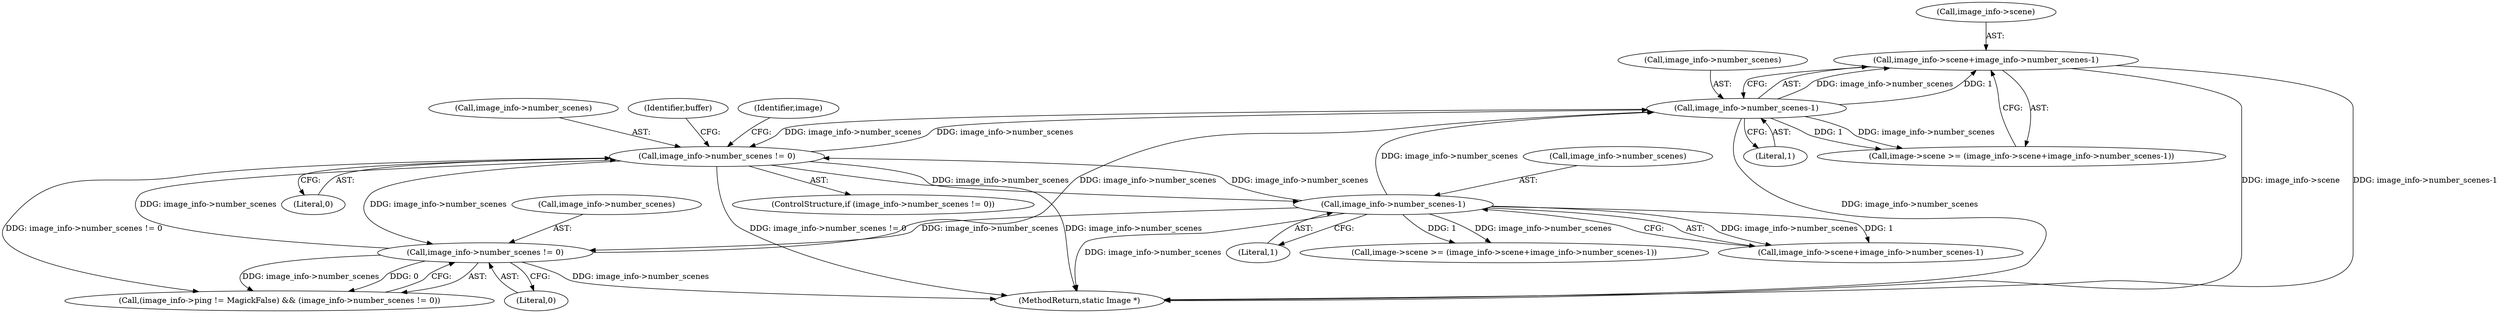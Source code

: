 digraph "0_ImageMagick_f6e9d0d9955e85bdd7540b251cd50d598dacc5e6_37@pointer" {
"1000241" [label="(Call,image_info->scene+image_info->number_scenes-1)"];
"1000245" [label="(Call,image_info->number_scenes-1)"];
"1000451" [label="(Call,image_info->number_scenes != 0)"];
"1000231" [label="(Call,image_info->number_scenes != 0)"];
"1000465" [label="(Call,image_info->number_scenes-1)"];
"1000241" [label="(Call,image_info->scene+image_info->number_scenes-1)"];
"1000451" [label="(Call,image_info->number_scenes != 0)"];
"1000225" [label="(Call,(image_info->ping != MagickFalse) && (image_info->number_scenes != 0))"];
"1000450" [label="(ControlStructure,if (image_info->number_scenes != 0))"];
"1000473" [label="(Identifier,buffer)"];
"1000231" [label="(Call,image_info->number_scenes != 0)"];
"1000232" [label="(Call,image_info->number_scenes)"];
"1000459" [label="(Identifier,image)"];
"1000245" [label="(Call,image_info->number_scenes-1)"];
"1000543" [label="(MethodReturn,static Image *)"];
"1000242" [label="(Call,image_info->scene)"];
"1000235" [label="(Literal,0)"];
"1000469" [label="(Literal,1)"];
"1000455" [label="(Literal,0)"];
"1000465" [label="(Call,image_info->number_scenes-1)"];
"1000452" [label="(Call,image_info->number_scenes)"];
"1000457" [label="(Call,image->scene >= (image_info->scene+image_info->number_scenes-1))"];
"1000466" [label="(Call,image_info->number_scenes)"];
"1000249" [label="(Literal,1)"];
"1000237" [label="(Call,image->scene >= (image_info->scene+image_info->number_scenes-1))"];
"1000246" [label="(Call,image_info->number_scenes)"];
"1000461" [label="(Call,image_info->scene+image_info->number_scenes-1)"];
"1000241" -> "1000237"  [label="AST: "];
"1000241" -> "1000245"  [label="CFG: "];
"1000242" -> "1000241"  [label="AST: "];
"1000245" -> "1000241"  [label="AST: "];
"1000237" -> "1000241"  [label="CFG: "];
"1000241" -> "1000543"  [label="DDG: image_info->scene"];
"1000241" -> "1000543"  [label="DDG: image_info->number_scenes-1"];
"1000245" -> "1000241"  [label="DDG: image_info->number_scenes"];
"1000245" -> "1000241"  [label="DDG: 1"];
"1000245" -> "1000249"  [label="CFG: "];
"1000246" -> "1000245"  [label="AST: "];
"1000249" -> "1000245"  [label="AST: "];
"1000245" -> "1000543"  [label="DDG: image_info->number_scenes"];
"1000245" -> "1000237"  [label="DDG: image_info->number_scenes"];
"1000245" -> "1000237"  [label="DDG: 1"];
"1000451" -> "1000245"  [label="DDG: image_info->number_scenes"];
"1000231" -> "1000245"  [label="DDG: image_info->number_scenes"];
"1000465" -> "1000245"  [label="DDG: image_info->number_scenes"];
"1000245" -> "1000451"  [label="DDG: image_info->number_scenes"];
"1000451" -> "1000450"  [label="AST: "];
"1000451" -> "1000455"  [label="CFG: "];
"1000452" -> "1000451"  [label="AST: "];
"1000455" -> "1000451"  [label="AST: "];
"1000459" -> "1000451"  [label="CFG: "];
"1000473" -> "1000451"  [label="CFG: "];
"1000451" -> "1000543"  [label="DDG: image_info->number_scenes"];
"1000451" -> "1000543"  [label="DDG: image_info->number_scenes != 0"];
"1000451" -> "1000225"  [label="DDG: image_info->number_scenes != 0"];
"1000451" -> "1000231"  [label="DDG: image_info->number_scenes"];
"1000231" -> "1000451"  [label="DDG: image_info->number_scenes"];
"1000465" -> "1000451"  [label="DDG: image_info->number_scenes"];
"1000451" -> "1000465"  [label="DDG: image_info->number_scenes"];
"1000231" -> "1000225"  [label="AST: "];
"1000231" -> "1000235"  [label="CFG: "];
"1000232" -> "1000231"  [label="AST: "];
"1000235" -> "1000231"  [label="AST: "];
"1000225" -> "1000231"  [label="CFG: "];
"1000231" -> "1000543"  [label="DDG: image_info->number_scenes"];
"1000231" -> "1000225"  [label="DDG: image_info->number_scenes"];
"1000231" -> "1000225"  [label="DDG: 0"];
"1000465" -> "1000231"  [label="DDG: image_info->number_scenes"];
"1000465" -> "1000461"  [label="AST: "];
"1000465" -> "1000469"  [label="CFG: "];
"1000466" -> "1000465"  [label="AST: "];
"1000469" -> "1000465"  [label="AST: "];
"1000461" -> "1000465"  [label="CFG: "];
"1000465" -> "1000543"  [label="DDG: image_info->number_scenes"];
"1000465" -> "1000457"  [label="DDG: image_info->number_scenes"];
"1000465" -> "1000457"  [label="DDG: 1"];
"1000465" -> "1000461"  [label="DDG: image_info->number_scenes"];
"1000465" -> "1000461"  [label="DDG: 1"];
}

